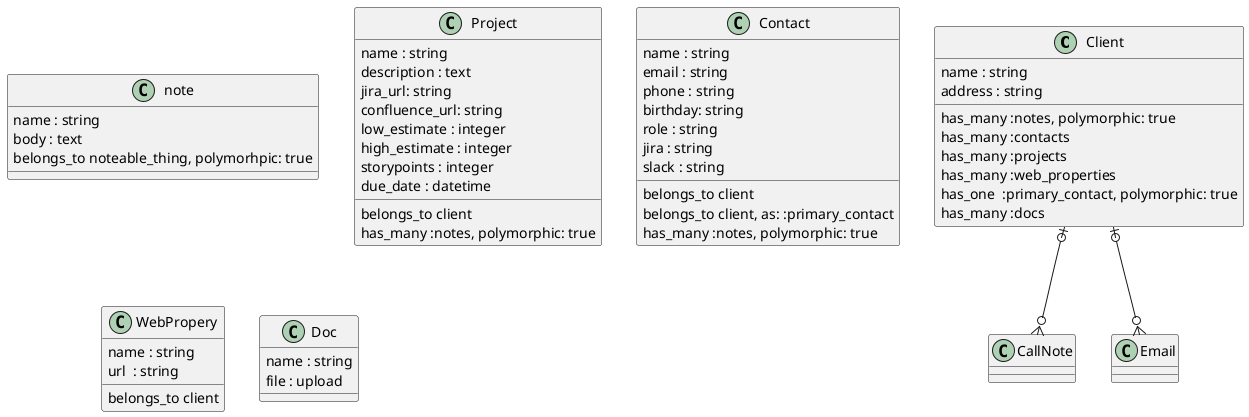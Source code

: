 @startuml

class Client {
    name : string
    address : string
    {method} has_many :notes, polymorphic: true 
    {method} has_many :contacts
    {method} has_many :projects
    {method} has_many :web_properties
    {method} has_one  :primary_contact, polymorphic: true
    {method} has_many :docs
}
class note { 
    name : string
    body : text
    belongs_to noteable_thing, polymorhpic: true
}

class Project { 
    name : string
    description : text
    jira_url: string
    confluence_url: string
    low_estimate : integer
    high_estimate : integer
    storypoints : integer
    due_date : datetime
    {method}  belongs_to client
    {method} has_many :notes, polymorphic: true 
}

class Contact { 
    name : string
    email : string
    phone : string
    birthday: string
    role : string
    jira : string
    slack : string
    {method} belongs_to client
    {method} belongs_to client, as: :primary_contact
    {method} has_many :notes, polymorphic: true 
}

class WebPropery {
    name : string
    url  : string
    {method} belongs_to client
}

class Doc {
    name : string
    file : upload
}

Client |o--o{ CallNote
Client |o--o{ Email

@enduml
